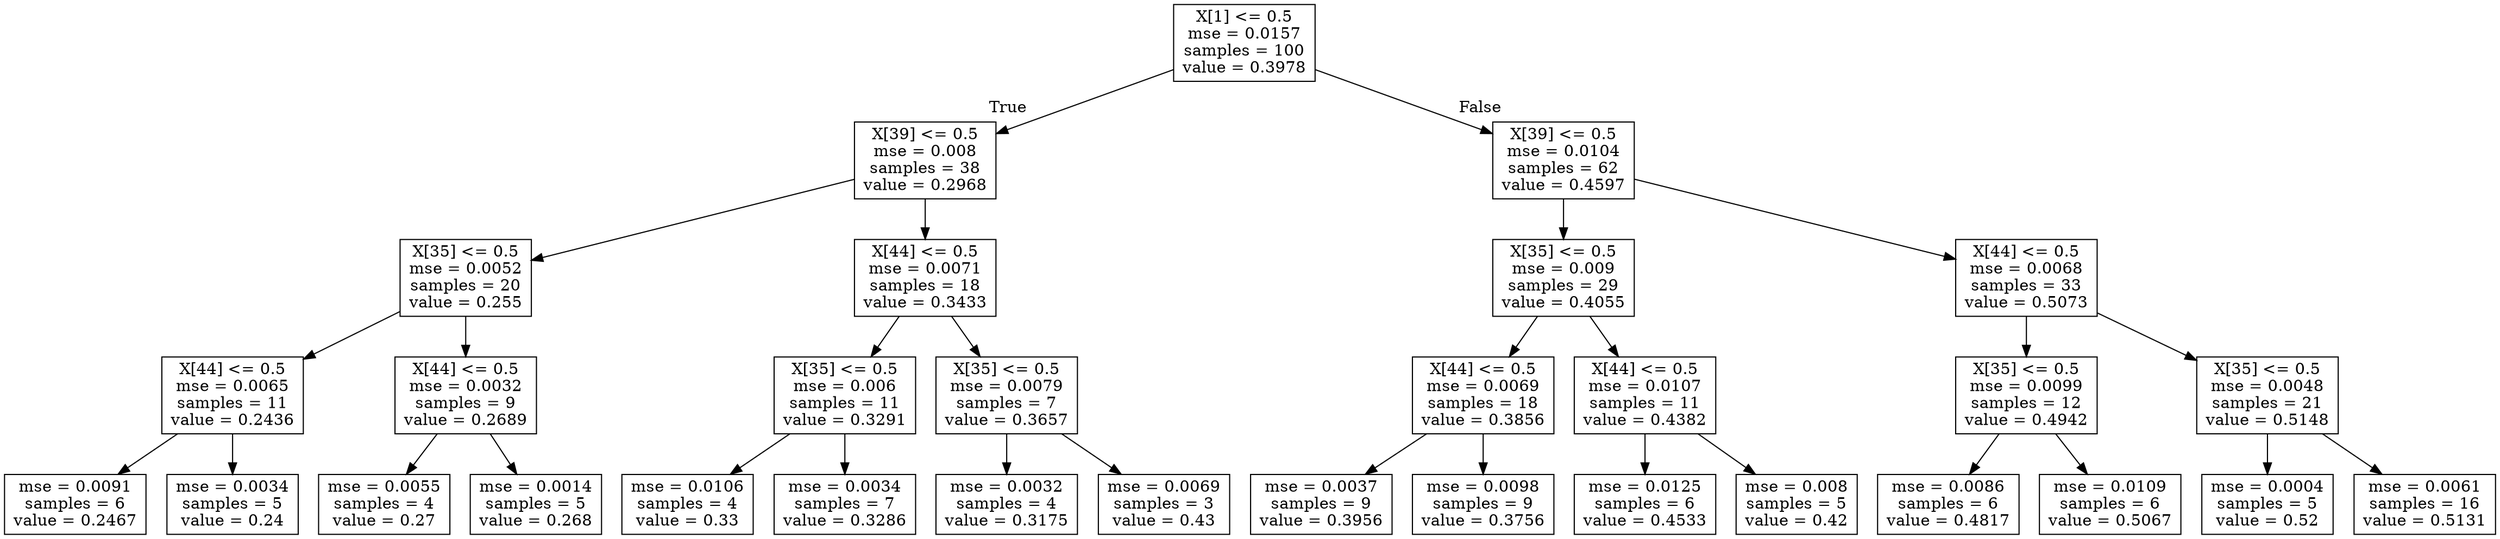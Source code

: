 digraph Tree {
node [shape=box] ;
0 [label="X[1] <= 0.5\nmse = 0.0157\nsamples = 100\nvalue = 0.3978"] ;
1 [label="X[39] <= 0.5\nmse = 0.008\nsamples = 38\nvalue = 0.2968"] ;
0 -> 1 [labeldistance=2.5, labelangle=45, headlabel="True"] ;
2 [label="X[35] <= 0.5\nmse = 0.0052\nsamples = 20\nvalue = 0.255"] ;
1 -> 2 ;
3 [label="X[44] <= 0.5\nmse = 0.0065\nsamples = 11\nvalue = 0.2436"] ;
2 -> 3 ;
4 [label="mse = 0.0091\nsamples = 6\nvalue = 0.2467"] ;
3 -> 4 ;
5 [label="mse = 0.0034\nsamples = 5\nvalue = 0.24"] ;
3 -> 5 ;
6 [label="X[44] <= 0.5\nmse = 0.0032\nsamples = 9\nvalue = 0.2689"] ;
2 -> 6 ;
7 [label="mse = 0.0055\nsamples = 4\nvalue = 0.27"] ;
6 -> 7 ;
8 [label="mse = 0.0014\nsamples = 5\nvalue = 0.268"] ;
6 -> 8 ;
9 [label="X[44] <= 0.5\nmse = 0.0071\nsamples = 18\nvalue = 0.3433"] ;
1 -> 9 ;
10 [label="X[35] <= 0.5\nmse = 0.006\nsamples = 11\nvalue = 0.3291"] ;
9 -> 10 ;
11 [label="mse = 0.0106\nsamples = 4\nvalue = 0.33"] ;
10 -> 11 ;
12 [label="mse = 0.0034\nsamples = 7\nvalue = 0.3286"] ;
10 -> 12 ;
13 [label="X[35] <= 0.5\nmse = 0.0079\nsamples = 7\nvalue = 0.3657"] ;
9 -> 13 ;
14 [label="mse = 0.0032\nsamples = 4\nvalue = 0.3175"] ;
13 -> 14 ;
15 [label="mse = 0.0069\nsamples = 3\nvalue = 0.43"] ;
13 -> 15 ;
16 [label="X[39] <= 0.5\nmse = 0.0104\nsamples = 62\nvalue = 0.4597"] ;
0 -> 16 [labeldistance=2.5, labelangle=-45, headlabel="False"] ;
17 [label="X[35] <= 0.5\nmse = 0.009\nsamples = 29\nvalue = 0.4055"] ;
16 -> 17 ;
18 [label="X[44] <= 0.5\nmse = 0.0069\nsamples = 18\nvalue = 0.3856"] ;
17 -> 18 ;
19 [label="mse = 0.0037\nsamples = 9\nvalue = 0.3956"] ;
18 -> 19 ;
20 [label="mse = 0.0098\nsamples = 9\nvalue = 0.3756"] ;
18 -> 20 ;
21 [label="X[44] <= 0.5\nmse = 0.0107\nsamples = 11\nvalue = 0.4382"] ;
17 -> 21 ;
22 [label="mse = 0.0125\nsamples = 6\nvalue = 0.4533"] ;
21 -> 22 ;
23 [label="mse = 0.008\nsamples = 5\nvalue = 0.42"] ;
21 -> 23 ;
24 [label="X[44] <= 0.5\nmse = 0.0068\nsamples = 33\nvalue = 0.5073"] ;
16 -> 24 ;
25 [label="X[35] <= 0.5\nmse = 0.0099\nsamples = 12\nvalue = 0.4942"] ;
24 -> 25 ;
26 [label="mse = 0.0086\nsamples = 6\nvalue = 0.4817"] ;
25 -> 26 ;
27 [label="mse = 0.0109\nsamples = 6\nvalue = 0.5067"] ;
25 -> 27 ;
28 [label="X[35] <= 0.5\nmse = 0.0048\nsamples = 21\nvalue = 0.5148"] ;
24 -> 28 ;
29 [label="mse = 0.0004\nsamples = 5\nvalue = 0.52"] ;
28 -> 29 ;
30 [label="mse = 0.0061\nsamples = 16\nvalue = 0.5131"] ;
28 -> 30 ;
}